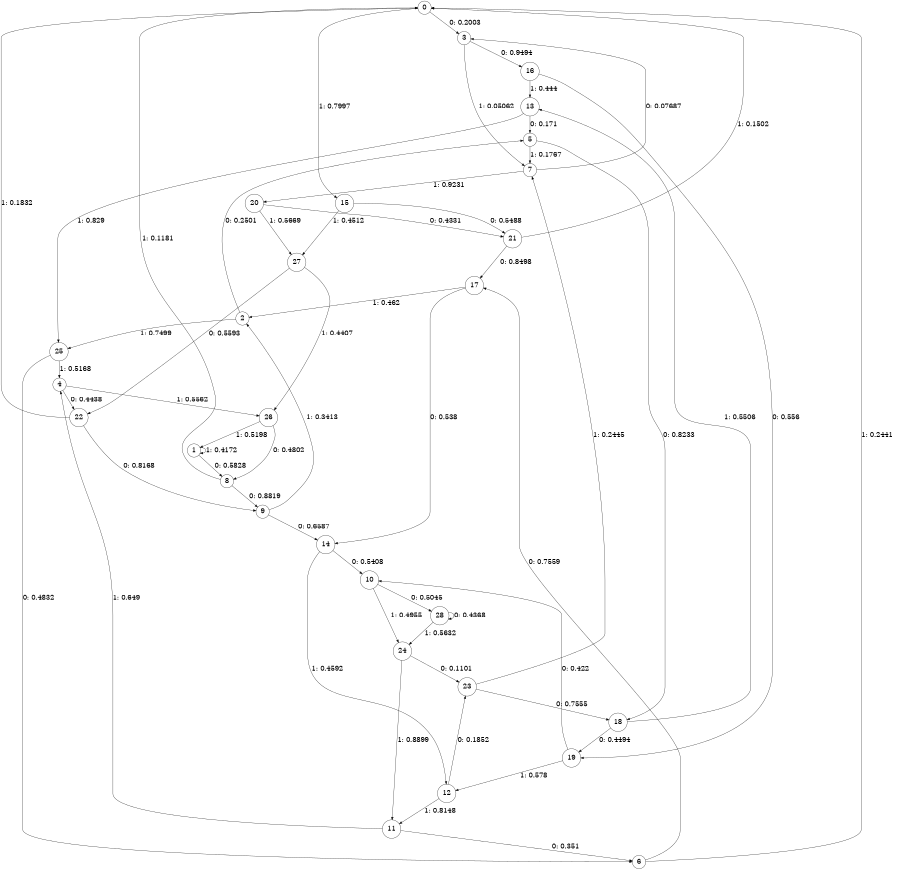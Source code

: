 digraph "ch9randomL5" {
size = "6,8.5";
ratio = "fill";
node [shape = circle];
node [fontsize = 24];
edge [fontsize = 24];
0 -> 3 [label = "0: 0.2003   "];
0 -> 15 [label = "1: 0.7997   "];
1 -> 8 [label = "0: 0.5828   "];
1 -> 1 [label = "1: 0.4172   "];
2 -> 5 [label = "0: 0.2501   "];
2 -> 25 [label = "1: 0.7499   "];
3 -> 16 [label = "0: 0.9494   "];
3 -> 7 [label = "1: 0.05062  "];
4 -> 22 [label = "0: 0.4438   "];
4 -> 26 [label = "1: 0.5562   "];
5 -> 18 [label = "0: 0.8233   "];
5 -> 7 [label = "1: 0.1767   "];
6 -> 17 [label = "0: 0.7559   "];
6 -> 0 [label = "1: 0.2441   "];
7 -> 3 [label = "0: 0.07687  "];
7 -> 20 [label = "1: 0.9231   "];
8 -> 9 [label = "0: 0.8819   "];
8 -> 0 [label = "1: 0.1181   "];
9 -> 14 [label = "0: 0.6587   "];
9 -> 2 [label = "1: 0.3413   "];
10 -> 28 [label = "0: 0.5045   "];
10 -> 24 [label = "1: 0.4955   "];
11 -> 6 [label = "0: 0.351    "];
11 -> 4 [label = "1: 0.649    "];
12 -> 23 [label = "0: 0.1852   "];
12 -> 11 [label = "1: 0.8148   "];
13 -> 5 [label = "0: 0.171    "];
13 -> 25 [label = "1: 0.829    "];
14 -> 10 [label = "0: 0.5408   "];
14 -> 12 [label = "1: 0.4592   "];
15 -> 21 [label = "0: 0.5488   "];
15 -> 27 [label = "1: 0.4512   "];
16 -> 19 [label = "0: 0.556    "];
16 -> 13 [label = "1: 0.444    "];
17 -> 14 [label = "0: 0.538    "];
17 -> 2 [label = "1: 0.462    "];
18 -> 19 [label = "0: 0.4494   "];
18 -> 13 [label = "1: 0.5506   "];
19 -> 10 [label = "0: 0.422    "];
19 -> 12 [label = "1: 0.578    "];
20 -> 21 [label = "0: 0.4331   "];
20 -> 27 [label = "1: 0.5669   "];
21 -> 17 [label = "0: 0.8498   "];
21 -> 0 [label = "1: 0.1502   "];
22 -> 9 [label = "0: 0.8168   "];
22 -> 0 [label = "1: 0.1832   "];
23 -> 18 [label = "0: 0.7555   "];
23 -> 7 [label = "1: 0.2445   "];
24 -> 23 [label = "0: 0.1101   "];
24 -> 11 [label = "1: 0.8899   "];
25 -> 6 [label = "0: 0.4832   "];
25 -> 4 [label = "1: 0.5168   "];
26 -> 8 [label = "0: 0.4802   "];
26 -> 1 [label = "1: 0.5198   "];
27 -> 22 [label = "0: 0.5593   "];
27 -> 26 [label = "1: 0.4407   "];
28 -> 28 [label = "0: 0.4368   "];
28 -> 24 [label = "1: 0.5632   "];
}